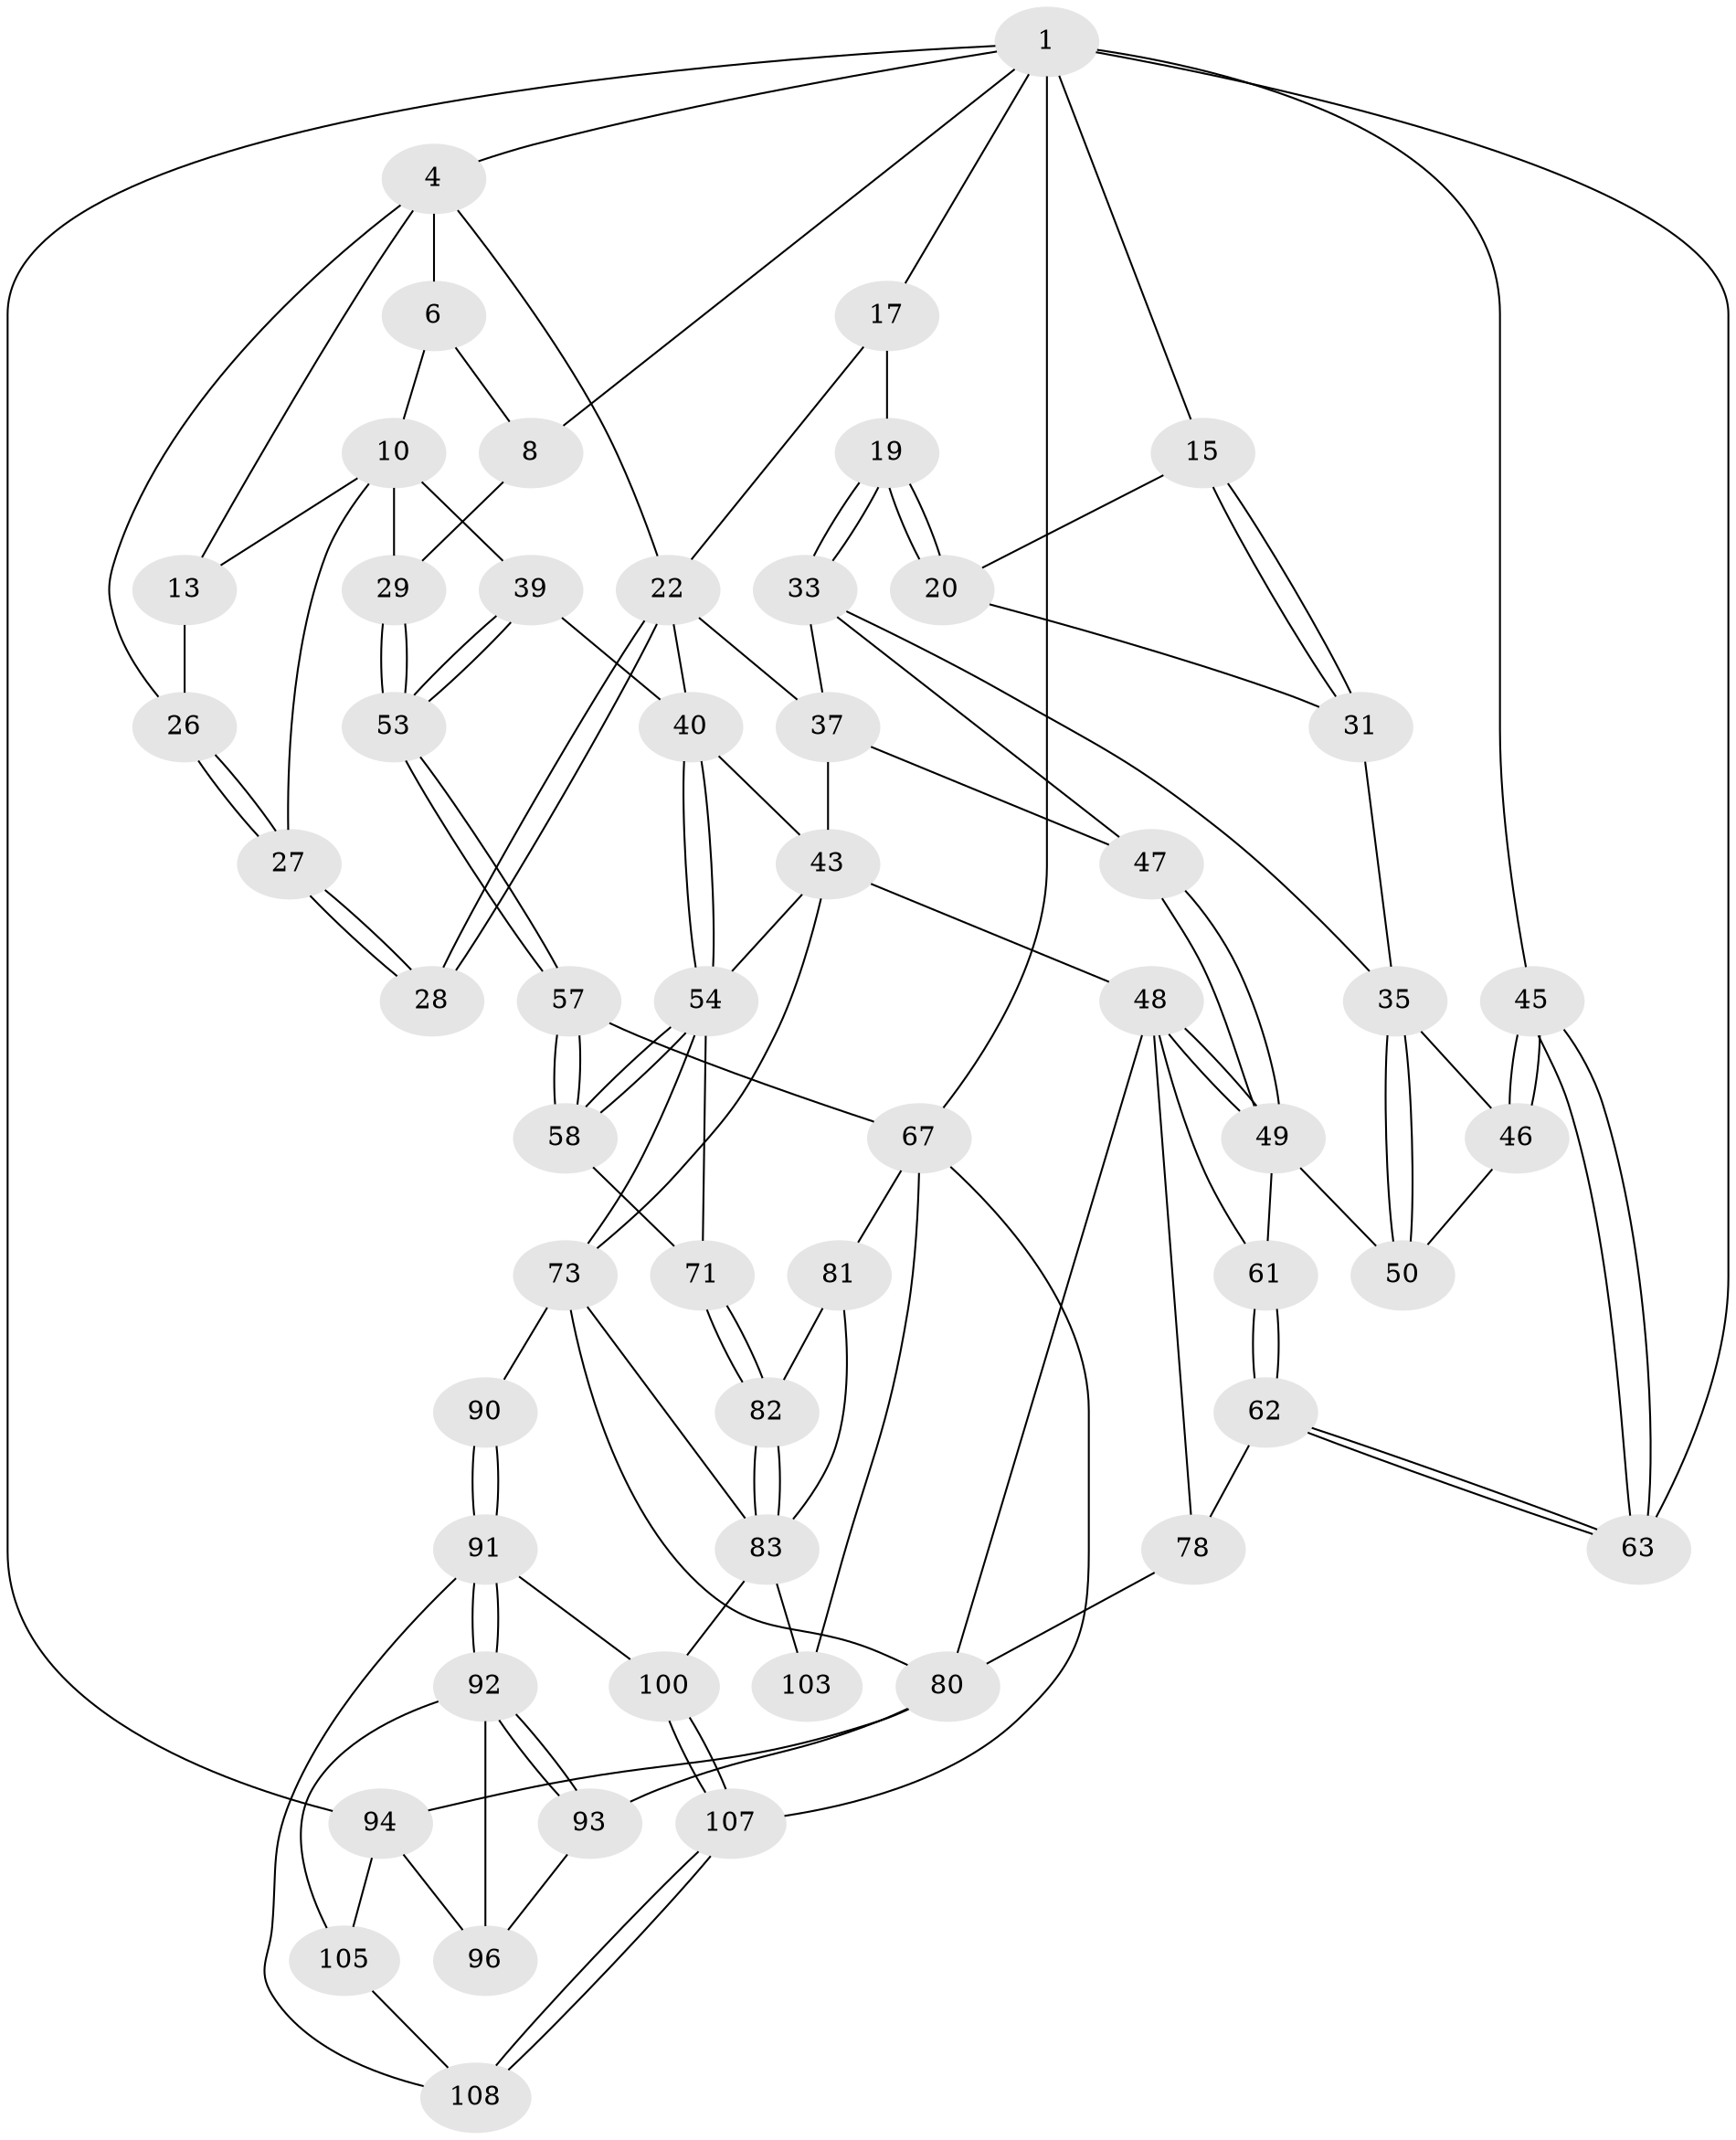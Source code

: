 // original degree distribution, {4: 0.26851851851851855, 5: 0.46296296296296297, 3: 0.018518518518518517, 6: 0.25}
// Generated by graph-tools (version 1.1) at 2025/17/03/09/25 04:17:19]
// undirected, 54 vertices, 122 edges
graph export_dot {
graph [start="1"]
  node [color=gray90,style=filled];
  1 [pos="+0.9104119408865559+0",super="+7+2"];
  4 [pos="+0.5711458294605027+0",super="+5+21"];
  6 [pos="+0.8292853144108367+0.04431567339818133",super="+9"];
  8 [pos="+1+0"];
  10 [pos="+0.8820079554515171+0.1482925705168369",super="+11"];
  13 [pos="+0.7740229048207858+0.13535909610700605"];
  15 [pos="+0+0",super="+16"];
  17 [pos="+0.4978384190872082+0.07142833463221167",super="+18+25"];
  19 [pos="+0.2818788102164004+0.1452171255225915"];
  20 [pos="+0.27599908253082395+0.13365772421075028"];
  22 [pos="+0.6025066411071743+0.08753891465366499",super="+23"];
  26 [pos="+0.6878518216368955+0.11117379089860353"];
  27 [pos="+0.6868012393514915+0.2170506781823412"];
  28 [pos="+0.6451645947547439+0.24058481050599875"];
  29 [pos="+1+0.20301156744690874",super="+30"];
  31 [pos="+0.10184196629361111+0.18115505213840855"];
  33 [pos="+0.27645849983253123+0.24240739063219915",super="+34"];
  35 [pos="+0.1943760191255989+0.31166207436704063",super="+36"];
  37 [pos="+0.4495591056002505+0.2704639986907658",super="+38"];
  39 [pos="+0.8400792614434146+0.33480666306158424"];
  40 [pos="+0.8245811851351619+0.34760051109490353",super="+41"];
  43 [pos="+0.5788942679653762+0.4708186120346767",super="+44+56"];
  45 [pos="+0+0.3945593355859906"];
  46 [pos="+0+0.3494687614959541"];
  47 [pos="+0.3193709717065103+0.3519654182522874"];
  48 [pos="+0.3950858223343738+0.4457008492207552",super="+64"];
  49 [pos="+0.3240918769789799+0.3650461444116863",super="+52"];
  50 [pos="+0.17033962116611848+0.3864136986748191",super="+51"];
  53 [pos="+1+0.4640806968362035"];
  54 [pos="+0.7922627687507995+0.4124494183415203",super="+55"];
  57 [pos="+1+0.491326193488618"];
  58 [pos="+0.8780542297581855+0.5460042834704159"];
  61 [pos="+0.010886547156600843+0.5741481059492225"];
  62 [pos="+0+0.6328137264090395"];
  63 [pos="+0+0.6172849482479967"];
  67 [pos="+1+1",super="+68+102"];
  71 [pos="+0.7936589535698702+0.6295294905065886"];
  73 [pos="+0.6719608860152351+0.7389276836834704",super="+74"];
  78 [pos="+0.015691157326786373+0.6841096329491259"];
  80 [pos="+0.2782850577395575+0.6991046888335202",super="+88"];
  81 [pos="+0.8506622809134298+0.6606118917729544",super="+86"];
  82 [pos="+0.8163040010924396+0.6540497791577695"];
  83 [pos="+0.8326000421938363+0.701261961696142",super="+87+84"];
  90 [pos="+0.4877137956076162+0.8234462161195182"];
  91 [pos="+0.45716518030786274+0.8998785837904573",super="+101"];
  92 [pos="+0.4488902865381887+0.9089975959616652",super="+104"];
  93 [pos="+0.29127891411125206+0.7933603049190988"];
  94 [pos="+0.1139803758035184+0.8875520577777012",super="+95"];
  96 [pos="+0.2098907886502423+0.8789200737643769",super="+97"];
  100 [pos="+0.6908977991321399+0.9179408921396165"];
  103 [pos="+0.8943984347150138+1"];
  105 [pos="+0.39380188040804526+1"];
  107 [pos="+0.8131191231084772+1"];
  108 [pos="+0.5503375208288466+1"];
  1 -- 63;
  1 -- 67 [weight=2];
  1 -- 8;
  1 -- 45;
  1 -- 15;
  1 -- 4;
  1 -- 17;
  1 -- 94;
  4 -- 13;
  4 -- 6;
  4 -- 26;
  4 -- 22;
  6 -- 8;
  6 -- 10;
  8 -- 29;
  10 -- 29 [weight=2];
  10 -- 13;
  10 -- 39;
  10 -- 27;
  13 -- 26;
  15 -- 31;
  15 -- 31;
  15 -- 20;
  17 -- 19;
  17 -- 22;
  19 -- 20;
  19 -- 20;
  19 -- 33;
  19 -- 33;
  20 -- 31;
  22 -- 28 [weight=2];
  22 -- 28;
  22 -- 37;
  22 -- 40;
  26 -- 27;
  26 -- 27;
  27 -- 28;
  27 -- 28;
  29 -- 53;
  29 -- 53;
  31 -- 35;
  33 -- 37;
  33 -- 35;
  33 -- 47;
  35 -- 50;
  35 -- 50;
  35 -- 46;
  37 -- 43;
  37 -- 47;
  39 -- 40;
  39 -- 53;
  39 -- 53;
  40 -- 54;
  40 -- 54;
  40 -- 43;
  43 -- 48 [weight=2];
  43 -- 54;
  43 -- 73;
  45 -- 46;
  45 -- 46;
  45 -- 63;
  45 -- 63;
  46 -- 50;
  47 -- 49;
  47 -- 49;
  48 -- 49 [weight=2];
  48 -- 49;
  48 -- 80;
  48 -- 61;
  48 -- 78;
  49 -- 50 [weight=2];
  49 -- 61;
  53 -- 57;
  53 -- 57;
  54 -- 58;
  54 -- 58;
  54 -- 73;
  54 -- 71;
  57 -- 58;
  57 -- 58;
  57 -- 67;
  58 -- 71;
  61 -- 62;
  61 -- 62;
  62 -- 63;
  62 -- 63;
  62 -- 78;
  67 -- 81 [weight=2];
  67 -- 107;
  67 -- 103;
  71 -- 82;
  71 -- 82;
  73 -- 83;
  73 -- 80;
  73 -- 90 [weight=2];
  78 -- 80;
  80 -- 94;
  80 -- 93;
  81 -- 82;
  81 -- 83;
  82 -- 83;
  82 -- 83;
  83 -- 100;
  83 -- 103 [weight=2];
  90 -- 91;
  90 -- 91;
  91 -- 92;
  91 -- 92;
  91 -- 108;
  91 -- 100;
  92 -- 93;
  92 -- 93;
  92 -- 96;
  92 -- 105;
  93 -- 96;
  94 -- 96 [weight=2];
  94 -- 105;
  100 -- 107;
  100 -- 107;
  105 -- 108;
  107 -- 108;
  107 -- 108;
}
